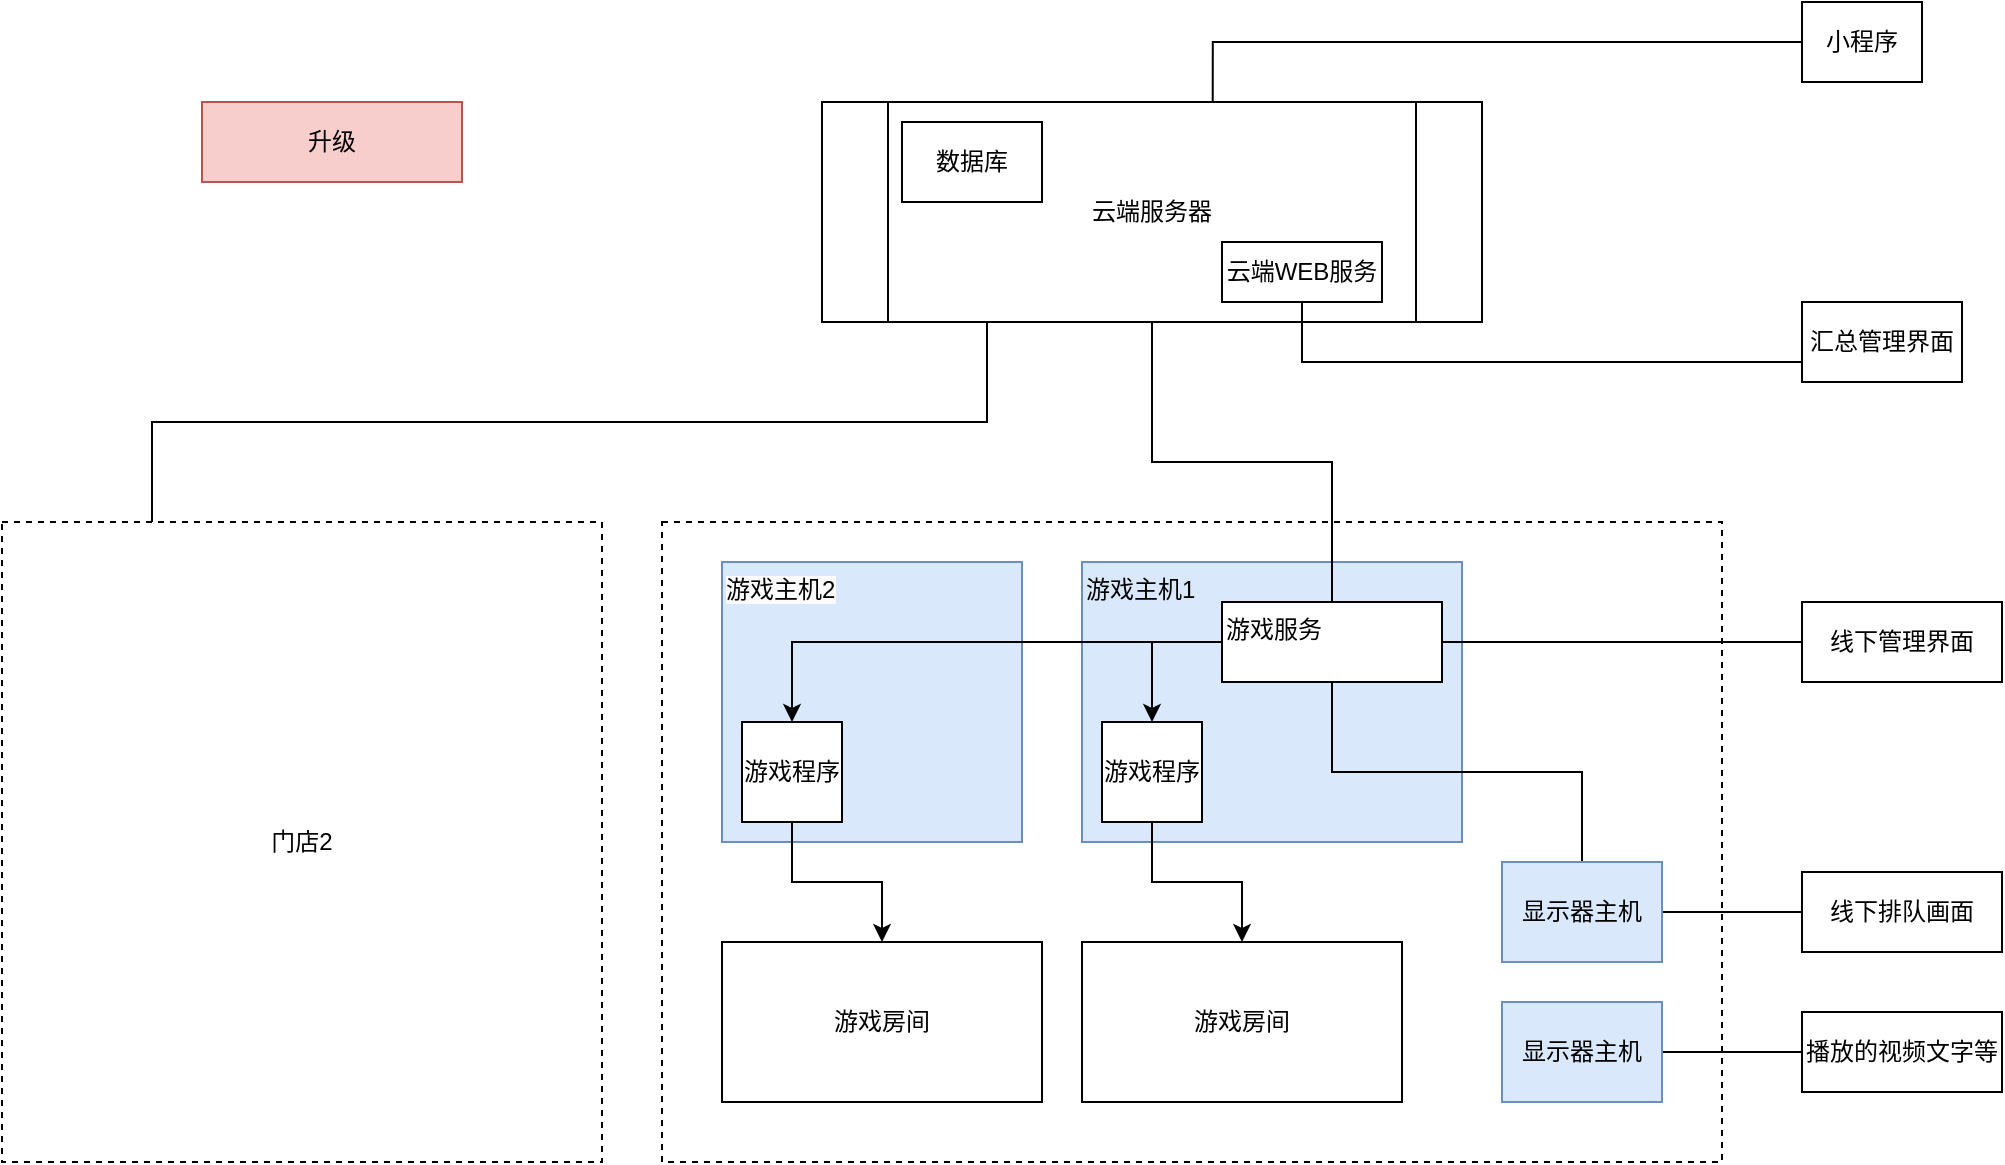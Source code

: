 <mxfile version="26.1.0">
  <diagram name="第 1 页" id="bmzKNng-rrpsyb5RVESx">
    <mxGraphModel dx="2216" dy="1933" grid="1" gridSize="10" guides="1" tooltips="1" connect="1" arrows="1" fold="1" page="1" pageScale="1" pageWidth="827" pageHeight="1169" math="0" shadow="0">
      <root>
        <mxCell id="0" />
        <mxCell id="1" parent="0" />
        <mxCell id="3AfXpyfYwZX1VfCHbFkM-2" value="" style="rounded=0;whiteSpace=wrap;html=1;dashed=1;" vertex="1" parent="1">
          <mxGeometry x="230" y="190" width="530" height="320" as="geometry" />
        </mxCell>
        <mxCell id="3AfXpyfYwZX1VfCHbFkM-18" value="游戏主机1" style="rounded=0;whiteSpace=wrap;html=1;fillColor=#dae8fc;strokeColor=#6c8ebf;align=left;verticalAlign=top;" vertex="1" parent="1">
          <mxGeometry x="440" y="210" width="190" height="140" as="geometry" />
        </mxCell>
        <mxCell id="3AfXpyfYwZX1VfCHbFkM-5" style="rounded=0;orthogonalLoop=1;jettySize=auto;html=1;exitX=0.5;exitY=0;exitDx=0;exitDy=0;entryX=0.5;entryY=1;entryDx=0;entryDy=0;edgeStyle=orthogonalEdgeStyle;endArrow=none;startFill=0;" edge="1" parent="1" source="3AfXpyfYwZX1VfCHbFkM-1" target="3AfXpyfYwZX1VfCHbFkM-3">
          <mxGeometry relative="1" as="geometry" />
        </mxCell>
        <mxCell id="3AfXpyfYwZX1VfCHbFkM-16" style="edgeStyle=orthogonalEdgeStyle;rounded=0;orthogonalLoop=1;jettySize=auto;html=1;exitX=1;exitY=0.5;exitDx=0;exitDy=0;entryX=0;entryY=0.5;entryDx=0;entryDy=0;endArrow=none;startFill=0;" edge="1" parent="1" source="3AfXpyfYwZX1VfCHbFkM-1" target="3AfXpyfYwZX1VfCHbFkM-4">
          <mxGeometry relative="1" as="geometry" />
        </mxCell>
        <mxCell id="3AfXpyfYwZX1VfCHbFkM-26" style="edgeStyle=orthogonalEdgeStyle;rounded=0;orthogonalLoop=1;jettySize=auto;html=1;exitX=0;exitY=0.5;exitDx=0;exitDy=0;entryX=0.5;entryY=0;entryDx=0;entryDy=0;" edge="1" parent="1" source="3AfXpyfYwZX1VfCHbFkM-1" target="3AfXpyfYwZX1VfCHbFkM-12">
          <mxGeometry relative="1" as="geometry" />
        </mxCell>
        <mxCell id="3AfXpyfYwZX1VfCHbFkM-42" style="edgeStyle=orthogonalEdgeStyle;rounded=0;orthogonalLoop=1;jettySize=auto;html=1;exitX=0.5;exitY=1;exitDx=0;exitDy=0;endArrow=none;startFill=0;" edge="1" parent="1" source="3AfXpyfYwZX1VfCHbFkM-1" target="3AfXpyfYwZX1VfCHbFkM-13">
          <mxGeometry relative="1" as="geometry" />
        </mxCell>
        <mxCell id="3AfXpyfYwZX1VfCHbFkM-1" value="游戏服务" style="rounded=0;whiteSpace=wrap;html=1;align=left;verticalAlign=top;" vertex="1" parent="1">
          <mxGeometry x="510" y="230" width="110" height="40" as="geometry" />
        </mxCell>
        <mxCell id="3AfXpyfYwZX1VfCHbFkM-3" value="云端服务器" style="shape=process;whiteSpace=wrap;html=1;backgroundOutline=1;" vertex="1" parent="1">
          <mxGeometry x="310" y="-20" width="330" height="110" as="geometry" />
        </mxCell>
        <mxCell id="3AfXpyfYwZX1VfCHbFkM-4" value="线下管理界面" style="rounded=0;whiteSpace=wrap;html=1;" vertex="1" parent="1">
          <mxGeometry x="800" y="230" width="100" height="40" as="geometry" />
        </mxCell>
        <mxCell id="3AfXpyfYwZX1VfCHbFkM-7" value="数据库" style="rounded=0;whiteSpace=wrap;html=1;" vertex="1" parent="1">
          <mxGeometry x="350" y="-10" width="70" height="40" as="geometry" />
        </mxCell>
        <mxCell id="3AfXpyfYwZX1VfCHbFkM-8" value="小程序" style="rounded=0;whiteSpace=wrap;html=1;" vertex="1" parent="1">
          <mxGeometry x="800" y="-70" width="60" height="40" as="geometry" />
        </mxCell>
        <mxCell id="3AfXpyfYwZX1VfCHbFkM-9" value="汇总管理界面" style="rounded=0;whiteSpace=wrap;html=1;" vertex="1" parent="1">
          <mxGeometry x="800" y="80" width="80" height="40" as="geometry" />
        </mxCell>
        <mxCell id="3AfXpyfYwZX1VfCHbFkM-11" style="edgeStyle=orthogonalEdgeStyle;rounded=0;orthogonalLoop=1;jettySize=auto;html=1;exitX=0.5;exitY=1;exitDx=0;exitDy=0;entryX=0;entryY=0.75;entryDx=0;entryDy=0;endArrow=none;startFill=0;" edge="1" parent="1" source="3AfXpyfYwZX1VfCHbFkM-10" target="3AfXpyfYwZX1VfCHbFkM-9">
          <mxGeometry relative="1" as="geometry" />
        </mxCell>
        <mxCell id="3AfXpyfYwZX1VfCHbFkM-10" value="云端WEB服务" style="rounded=0;whiteSpace=wrap;html=1;" vertex="1" parent="1">
          <mxGeometry x="510" y="50" width="80" height="30" as="geometry" />
        </mxCell>
        <mxCell id="3AfXpyfYwZX1VfCHbFkM-20" style="edgeStyle=orthogonalEdgeStyle;rounded=0;orthogonalLoop=1;jettySize=auto;html=1;exitX=0.5;exitY=1;exitDx=0;exitDy=0;" edge="1" parent="1" source="3AfXpyfYwZX1VfCHbFkM-12" target="3AfXpyfYwZX1VfCHbFkM-17">
          <mxGeometry relative="1" as="geometry" />
        </mxCell>
        <mxCell id="3AfXpyfYwZX1VfCHbFkM-12" value="游戏程序" style="rounded=0;whiteSpace=wrap;html=1;" vertex="1" parent="1">
          <mxGeometry x="450" y="290" width="50" height="50" as="geometry" />
        </mxCell>
        <mxCell id="3AfXpyfYwZX1VfCHbFkM-39" style="edgeStyle=orthogonalEdgeStyle;rounded=0;orthogonalLoop=1;jettySize=auto;html=1;exitX=1;exitY=0.5;exitDx=0;exitDy=0;entryX=0;entryY=0.5;entryDx=0;entryDy=0;endArrow=none;startFill=0;" edge="1" parent="1" source="3AfXpyfYwZX1VfCHbFkM-13" target="3AfXpyfYwZX1VfCHbFkM-38">
          <mxGeometry relative="1" as="geometry" />
        </mxCell>
        <mxCell id="3AfXpyfYwZX1VfCHbFkM-13" value="显示器主机" style="rounded=0;whiteSpace=wrap;html=1;fillColor=#dae8fc;strokeColor=#6c8ebf;" vertex="1" parent="1">
          <mxGeometry x="650" y="360" width="80" height="50" as="geometry" />
        </mxCell>
        <mxCell id="3AfXpyfYwZX1VfCHbFkM-15" style="edgeStyle=orthogonalEdgeStyle;rounded=0;orthogonalLoop=1;jettySize=auto;html=1;exitX=0;exitY=0.5;exitDx=0;exitDy=0;entryX=0.592;entryY=-0.002;entryDx=0;entryDy=0;entryPerimeter=0;endArrow=none;startFill=0;" edge="1" parent="1" source="3AfXpyfYwZX1VfCHbFkM-8" target="3AfXpyfYwZX1VfCHbFkM-3">
          <mxGeometry relative="1" as="geometry" />
        </mxCell>
        <mxCell id="3AfXpyfYwZX1VfCHbFkM-22" value="&lt;span style=&quot;color: rgb(0, 0, 0); font-family: Helvetica; font-size: 12px; font-style: normal; font-variant-ligatures: normal; font-variant-caps: normal; font-weight: 400; letter-spacing: normal; orphans: 2; text-indent: 0px; text-transform: none; widows: 2; word-spacing: 0px; -webkit-text-stroke-width: 0px; white-space: normal; background-color: rgb(251, 251, 251); text-decoration-thickness: initial; text-decoration-style: initial; text-decoration-color: initial; float: none; display: inline !important;&quot;&gt;游戏主机2&lt;/span&gt;" style="rounded=0;whiteSpace=wrap;html=1;fillColor=#dae8fc;strokeColor=#6c8ebf;align=left;verticalAlign=top;" vertex="1" parent="1">
          <mxGeometry x="260" y="210" width="150" height="140" as="geometry" />
        </mxCell>
        <mxCell id="3AfXpyfYwZX1VfCHbFkM-17" value="游戏房间" style="rounded=0;whiteSpace=wrap;html=1;" vertex="1" parent="1">
          <mxGeometry x="440" y="400" width="160" height="80" as="geometry" />
        </mxCell>
        <mxCell id="3AfXpyfYwZX1VfCHbFkM-41" style="edgeStyle=orthogonalEdgeStyle;rounded=0;orthogonalLoop=1;jettySize=auto;html=1;exitX=1;exitY=0.5;exitDx=0;exitDy=0;entryX=0;entryY=0.5;entryDx=0;entryDy=0;endArrow=none;startFill=0;" edge="1" parent="1" source="3AfXpyfYwZX1VfCHbFkM-19" target="3AfXpyfYwZX1VfCHbFkM-40">
          <mxGeometry relative="1" as="geometry" />
        </mxCell>
        <mxCell id="3AfXpyfYwZX1VfCHbFkM-19" value="显示器主机" style="rounded=0;whiteSpace=wrap;html=1;fillColor=#dae8fc;strokeColor=#6c8ebf;" vertex="1" parent="1">
          <mxGeometry x="650" y="430" width="80" height="50" as="geometry" />
        </mxCell>
        <mxCell id="3AfXpyfYwZX1VfCHbFkM-30" style="edgeStyle=orthogonalEdgeStyle;rounded=0;orthogonalLoop=1;jettySize=auto;html=1;exitX=0.25;exitY=0;exitDx=0;exitDy=0;entryX=0.25;entryY=1;entryDx=0;entryDy=0;endArrow=none;startFill=0;" edge="1" parent="1" source="3AfXpyfYwZX1VfCHbFkM-21" target="3AfXpyfYwZX1VfCHbFkM-3">
          <mxGeometry relative="1" as="geometry" />
        </mxCell>
        <mxCell id="3AfXpyfYwZX1VfCHbFkM-21" value="门店2" style="rounded=0;whiteSpace=wrap;html=1;dashed=1;" vertex="1" parent="1">
          <mxGeometry x="-100" y="190" width="300" height="320" as="geometry" />
        </mxCell>
        <mxCell id="3AfXpyfYwZX1VfCHbFkM-25" style="edgeStyle=orthogonalEdgeStyle;rounded=0;orthogonalLoop=1;jettySize=auto;html=1;exitX=0.5;exitY=1;exitDx=0;exitDy=0;entryX=0.5;entryY=0;entryDx=0;entryDy=0;" edge="1" parent="1" source="3AfXpyfYwZX1VfCHbFkM-23" target="3AfXpyfYwZX1VfCHbFkM-24">
          <mxGeometry relative="1" as="geometry" />
        </mxCell>
        <mxCell id="3AfXpyfYwZX1VfCHbFkM-23" value="游戏程序" style="rounded=0;whiteSpace=wrap;html=1;" vertex="1" parent="1">
          <mxGeometry x="270" y="290" width="50" height="50" as="geometry" />
        </mxCell>
        <mxCell id="3AfXpyfYwZX1VfCHbFkM-24" value="游戏房间" style="rounded=0;whiteSpace=wrap;html=1;" vertex="1" parent="1">
          <mxGeometry x="260" y="400" width="160" height="80" as="geometry" />
        </mxCell>
        <mxCell id="3AfXpyfYwZX1VfCHbFkM-29" style="edgeStyle=orthogonalEdgeStyle;rounded=0;orthogonalLoop=1;jettySize=auto;html=1;exitX=0;exitY=0;exitDx=0;exitDy=0;entryX=0.5;entryY=0;entryDx=0;entryDy=0;" edge="1" parent="1" source="3AfXpyfYwZX1VfCHbFkM-1" target="3AfXpyfYwZX1VfCHbFkM-23">
          <mxGeometry relative="1" as="geometry">
            <Array as="points">
              <mxPoint x="510" y="250" />
              <mxPoint x="295" y="250" />
            </Array>
          </mxGeometry>
        </mxCell>
        <mxCell id="3AfXpyfYwZX1VfCHbFkM-33" value="升级" style="rounded=0;whiteSpace=wrap;html=1;fillColor=#f8cecc;strokeColor=#b85450;" vertex="1" parent="1">
          <mxGeometry y="-20" width="130" height="40" as="geometry" />
        </mxCell>
        <mxCell id="3AfXpyfYwZX1VfCHbFkM-38" value="线下排队画面" style="rounded=0;whiteSpace=wrap;html=1;" vertex="1" parent="1">
          <mxGeometry x="800" y="365" width="100" height="40" as="geometry" />
        </mxCell>
        <mxCell id="3AfXpyfYwZX1VfCHbFkM-40" value="播放的视频文字等" style="rounded=0;whiteSpace=wrap;html=1;" vertex="1" parent="1">
          <mxGeometry x="800" y="435" width="100" height="40" as="geometry" />
        </mxCell>
      </root>
    </mxGraphModel>
  </diagram>
</mxfile>
